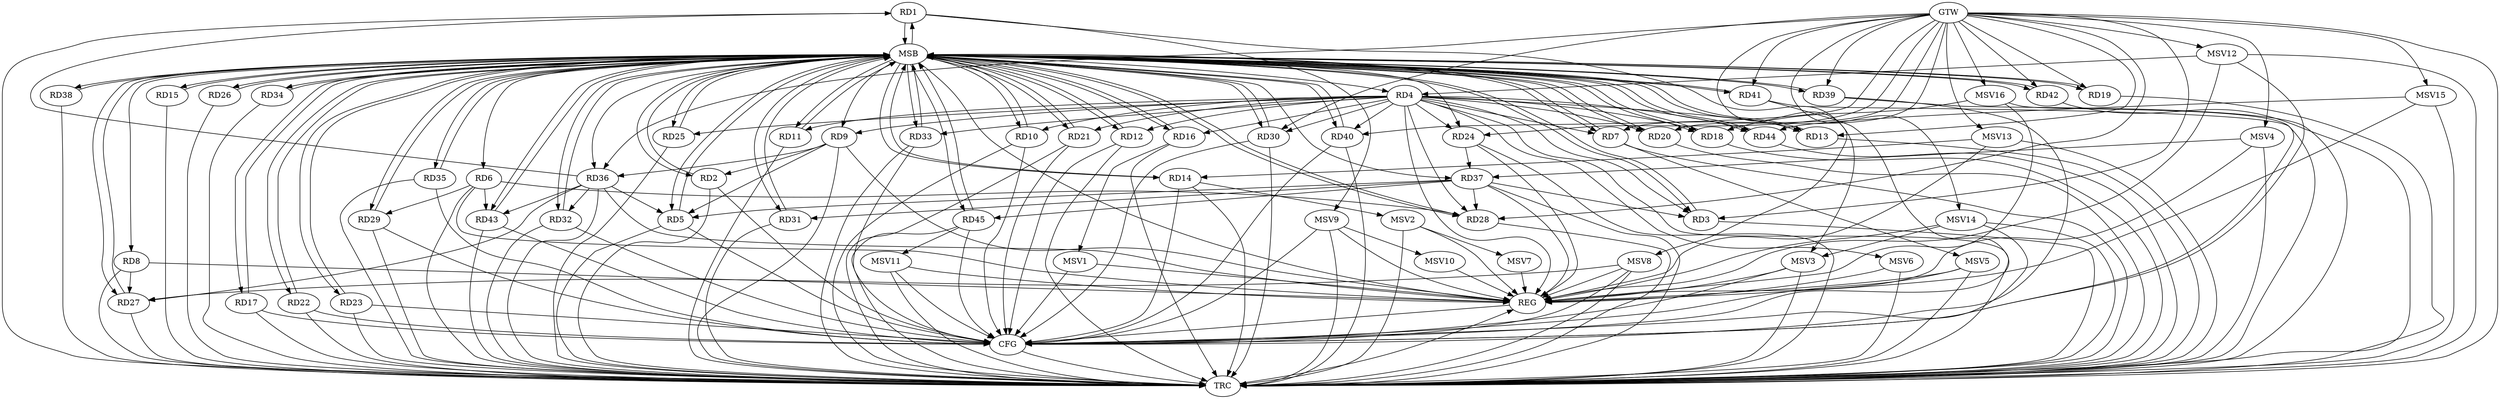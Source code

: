 strict digraph G {
  RD1 [ label="RD1" ];
  RD2 [ label="RD2" ];
  RD3 [ label="RD3" ];
  RD4 [ label="RD4" ];
  RD5 [ label="RD5" ];
  RD6 [ label="RD6" ];
  RD7 [ label="RD7" ];
  RD8 [ label="RD8" ];
  RD9 [ label="RD9" ];
  RD10 [ label="RD10" ];
  RD11 [ label="RD11" ];
  RD12 [ label="RD12" ];
  RD13 [ label="RD13" ];
  RD14 [ label="RD14" ];
  RD15 [ label="RD15" ];
  RD16 [ label="RD16" ];
  RD17 [ label="RD17" ];
  RD18 [ label="RD18" ];
  RD19 [ label="RD19" ];
  RD20 [ label="RD20" ];
  RD21 [ label="RD21" ];
  RD22 [ label="RD22" ];
  RD23 [ label="RD23" ];
  RD24 [ label="RD24" ];
  RD25 [ label="RD25" ];
  RD26 [ label="RD26" ];
  RD27 [ label="RD27" ];
  RD28 [ label="RD28" ];
  RD29 [ label="RD29" ];
  RD30 [ label="RD30" ];
  RD31 [ label="RD31" ];
  RD32 [ label="RD32" ];
  RD33 [ label="RD33" ];
  RD34 [ label="RD34" ];
  RD35 [ label="RD35" ];
  RD36 [ label="RD36" ];
  RD37 [ label="RD37" ];
  RD38 [ label="RD38" ];
  RD39 [ label="RD39" ];
  RD40 [ label="RD40" ];
  RD41 [ label="RD41" ];
  RD42 [ label="RD42" ];
  RD43 [ label="RD43" ];
  RD44 [ label="RD44" ];
  RD45 [ label="RD45" ];
  GTW [ label="GTW" ];
  REG [ label="REG" ];
  MSB [ label="MSB" ];
  CFG [ label="CFG" ];
  TRC [ label="TRC" ];
  MSV1 [ label="MSV1" ];
  MSV2 [ label="MSV2" ];
  MSV3 [ label="MSV3" ];
  MSV4 [ label="MSV4" ];
  MSV5 [ label="MSV5" ];
  MSV6 [ label="MSV6" ];
  MSV7 [ label="MSV7" ];
  MSV8 [ label="MSV8" ];
  MSV9 [ label="MSV9" ];
  MSV10 [ label="MSV10" ];
  MSV11 [ label="MSV11" ];
  MSV12 [ label="MSV12" ];
  MSV13 [ label="MSV13" ];
  MSV14 [ label="MSV14" ];
  MSV15 [ label="MSV15" ];
  MSV16 [ label="MSV16" ];
  RD36 -> RD1;
  RD9 -> RD2;
  RD4 -> RD3;
  RD37 -> RD3;
  RD4 -> RD12;
  RD4 -> RD16;
  RD4 -> RD18;
  RD4 -> RD28;
  RD4 -> RD33;
  RD9 -> RD5;
  RD36 -> RD5;
  RD37 -> RD5;
  RD6 -> RD28;
  RD6 -> RD29;
  RD6 -> RD43;
  RD8 -> RD27;
  RD9 -> RD36;
  RD24 -> RD37;
  RD36 -> RD27;
  RD37 -> RD28;
  RD37 -> RD31;
  RD36 -> RD32;
  RD36 -> RD43;
  RD37 -> RD45;
  GTW -> RD19;
  GTW -> RD24;
  GTW -> RD28;
  GTW -> RD40;
  GTW -> RD13;
  GTW -> RD41;
  GTW -> RD30;
  GTW -> RD39;
  GTW -> RD20;
  GTW -> RD36;
  GTW -> RD7;
  GTW -> RD3;
  GTW -> RD42;
  RD4 -> REG;
  RD6 -> REG;
  RD8 -> REG;
  RD9 -> REG;
  RD24 -> REG;
  RD36 -> REG;
  RD37 -> REG;
  RD1 -> MSB;
  MSB -> RD5;
  MSB -> RD30;
  MSB -> RD38;
  MSB -> REG;
  RD2 -> MSB;
  MSB -> RD25;
  MSB -> RD27;
  RD3 -> MSB;
  MSB -> RD7;
  MSB -> RD35;
  MSB -> RD44;
  RD5 -> MSB;
  MSB -> RD4;
  MSB -> RD21;
  MSB -> RD37;
  MSB -> RD43;
  RD7 -> MSB;
  MSB -> RD8;
  MSB -> RD11;
  MSB -> RD29;
  RD10 -> MSB;
  MSB -> RD23;
  MSB -> RD31;
  MSB -> RD45;
  RD11 -> MSB;
  MSB -> RD10;
  MSB -> RD16;
  RD12 -> MSB;
  MSB -> RD6;
  MSB -> RD14;
  MSB -> RD19;
  MSB -> RD26;
  MSB -> RD33;
  RD13 -> MSB;
  MSB -> RD20;
  MSB -> RD36;
  MSB -> RD42;
  RD14 -> MSB;
  MSB -> RD15;
  MSB -> RD32;
  MSB -> RD39;
  RD15 -> MSB;
  MSB -> RD3;
  MSB -> RD9;
  MSB -> RD34;
  RD16 -> MSB;
  RD17 -> MSB;
  MSB -> RD2;
  RD18 -> MSB;
  MSB -> RD12;
  RD19 -> MSB;
  MSB -> RD1;
  MSB -> RD18;
  RD20 -> MSB;
  MSB -> RD13;
  MSB -> RD28;
  RD21 -> MSB;
  RD22 -> MSB;
  RD23 -> MSB;
  MSB -> RD41;
  RD25 -> MSB;
  MSB -> RD22;
  RD26 -> MSB;
  RD27 -> MSB;
  RD28 -> MSB;
  RD29 -> MSB;
  RD30 -> MSB;
  RD31 -> MSB;
  RD32 -> MSB;
  MSB -> RD40;
  RD33 -> MSB;
  MSB -> RD17;
  RD34 -> MSB;
  RD35 -> MSB;
  RD38 -> MSB;
  RD39 -> MSB;
  MSB -> RD24;
  RD40 -> MSB;
  RD41 -> MSB;
  RD42 -> MSB;
  RD43 -> MSB;
  RD44 -> MSB;
  RD45 -> MSB;
  RD32 -> CFG;
  RD33 -> CFG;
  RD12 -> CFG;
  RD21 -> CFG;
  RD30 -> CFG;
  RD2 -> CFG;
  RD5 -> CFG;
  RD40 -> CFG;
  RD43 -> CFG;
  RD23 -> CFG;
  RD29 -> CFG;
  RD39 -> CFG;
  RD10 -> CFG;
  RD17 -> CFG;
  RD45 -> CFG;
  RD41 -> CFG;
  RD14 -> CFG;
  RD22 -> CFG;
  RD35 -> CFG;
  REG -> CFG;
  RD1 -> TRC;
  RD2 -> TRC;
  RD3 -> TRC;
  RD4 -> TRC;
  RD5 -> TRC;
  RD6 -> TRC;
  RD7 -> TRC;
  RD8 -> TRC;
  RD9 -> TRC;
  RD10 -> TRC;
  RD11 -> TRC;
  RD12 -> TRC;
  RD13 -> TRC;
  RD14 -> TRC;
  RD15 -> TRC;
  RD16 -> TRC;
  RD17 -> TRC;
  RD18 -> TRC;
  RD19 -> TRC;
  RD20 -> TRC;
  RD21 -> TRC;
  RD22 -> TRC;
  RD23 -> TRC;
  RD24 -> TRC;
  RD25 -> TRC;
  RD26 -> TRC;
  RD27 -> TRC;
  RD28 -> TRC;
  RD29 -> TRC;
  RD30 -> TRC;
  RD31 -> TRC;
  RD32 -> TRC;
  RD33 -> TRC;
  RD34 -> TRC;
  RD35 -> TRC;
  RD36 -> TRC;
  RD37 -> TRC;
  RD38 -> TRC;
  RD39 -> TRC;
  RD40 -> TRC;
  RD41 -> TRC;
  RD42 -> TRC;
  RD43 -> TRC;
  RD44 -> TRC;
  RD45 -> TRC;
  GTW -> TRC;
  CFG -> TRC;
  TRC -> REG;
  RD4 -> RD10;
  RD4 -> RD11;
  RD4 -> RD13;
  RD4 -> RD25;
  RD4 -> RD44;
  RD4 -> RD7;
  RD4 -> RD20;
  RD4 -> RD21;
  RD4 -> RD24;
  RD4 -> RD30;
  RD4 -> RD40;
  RD4 -> RD9;
  RD16 -> MSV1;
  MSV1 -> REG;
  MSV1 -> CFG;
  RD14 -> MSV2;
  MSV2 -> REG;
  MSV2 -> TRC;
  RD1 -> MSV3;
  MSV3 -> REG;
  MSV3 -> TRC;
  MSV3 -> CFG;
  MSV4 -> RD37;
  GTW -> MSV4;
  MSV4 -> REG;
  MSV4 -> TRC;
  RD7 -> MSV5;
  MSV5 -> REG;
  MSV5 -> TRC;
  MSV5 -> CFG;
  RD4 -> MSV6;
  MSV6 -> REG;
  MSV6 -> TRC;
  MSV2 -> MSV7;
  MSV7 -> REG;
  MSV8 -> RD27;
  GTW -> MSV8;
  MSV8 -> REG;
  MSV8 -> TRC;
  MSV8 -> CFG;
  RD1 -> MSV9;
  MSV9 -> REG;
  MSV9 -> TRC;
  MSV9 -> CFG;
  MSV9 -> MSV10;
  MSV10 -> REG;
  RD45 -> MSV11;
  MSV11 -> REG;
  MSV11 -> TRC;
  MSV11 -> CFG;
  MSV12 -> RD4;
  GTW -> MSV12;
  MSV12 -> REG;
  MSV12 -> TRC;
  MSV12 -> CFG;
  MSV13 -> RD14;
  GTW -> MSV13;
  MSV13 -> REG;
  MSV13 -> TRC;
  MSV14 -> MSV3;
  GTW -> MSV14;
  MSV14 -> REG;
  MSV14 -> TRC;
  MSV14 -> CFG;
  MSV15 -> RD44;
  GTW -> MSV15;
  MSV15 -> REG;
  MSV15 -> TRC;
  MSV16 -> RD18;
  GTW -> MSV16;
  MSV16 -> REG;
  MSV16 -> CFG;
}
